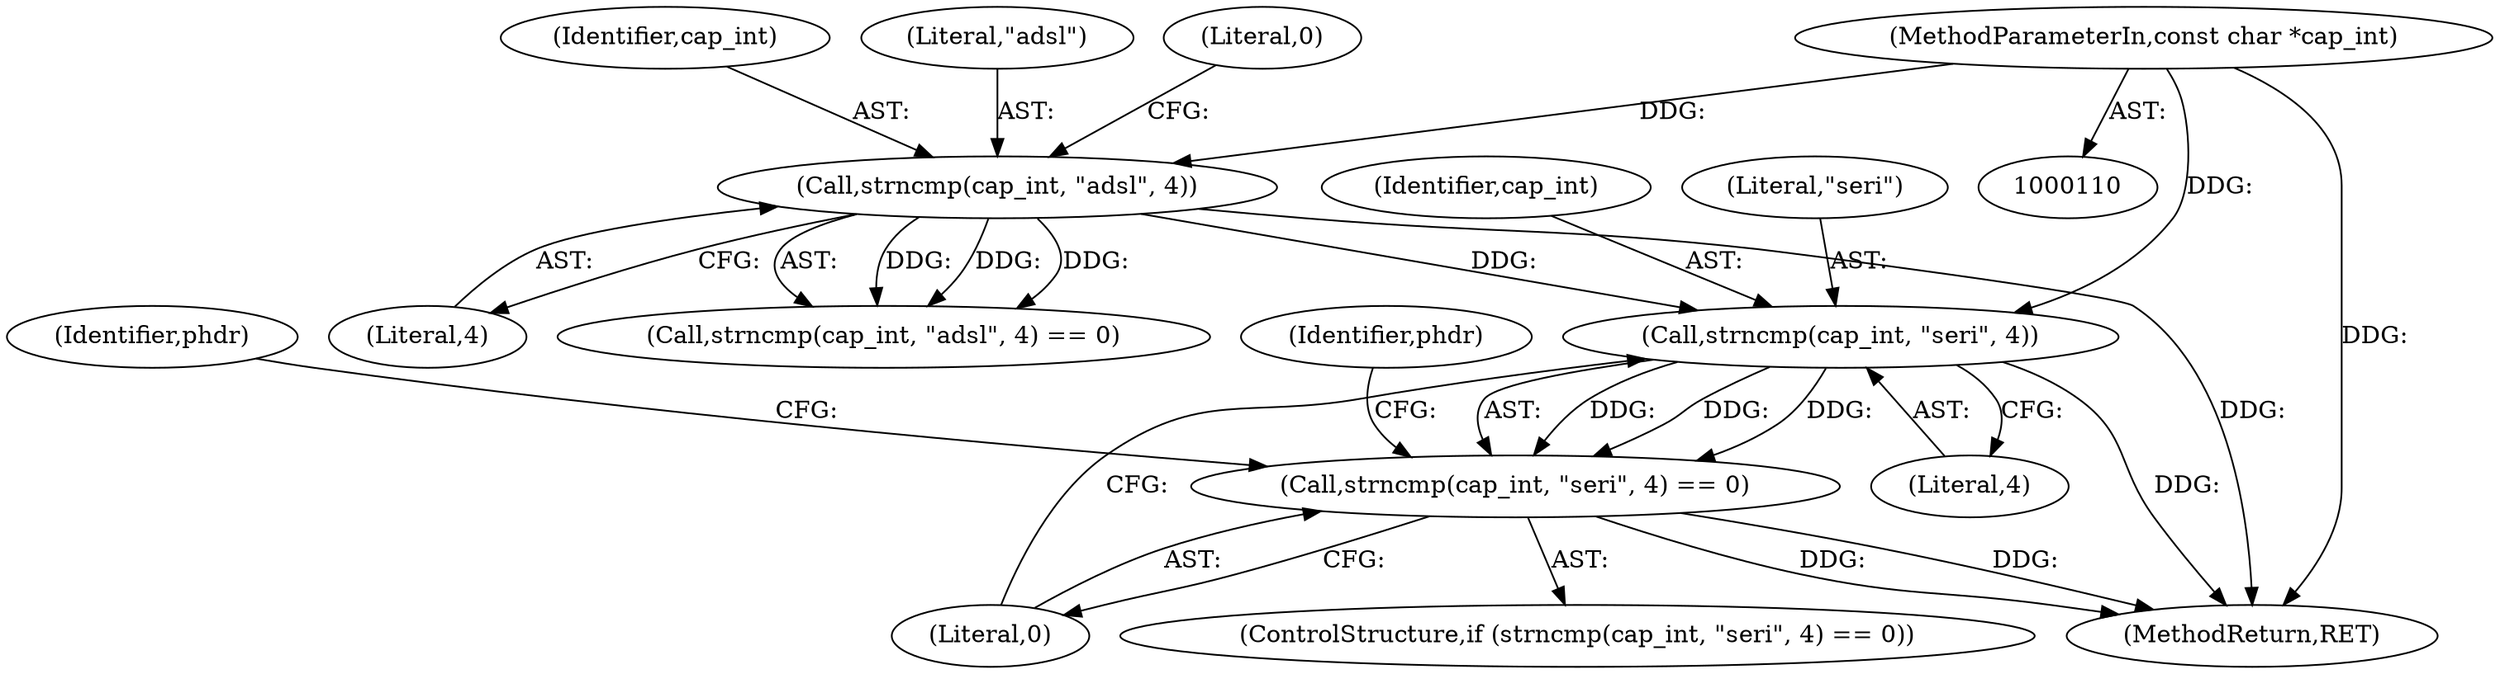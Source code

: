 digraph "0_wireshark_6a140eca7b78b230f1f90a739a32257476513c78_1@pointer" {
"1000297" [label="(Call,strncmp(cap_int, \"seri\", 4))"];
"1000248" [label="(Call,strncmp(cap_int, \"adsl\", 4))"];
"1000113" [label="(MethodParameterIn,const char *cap_int)"];
"1000296" [label="(Call,strncmp(cap_int, \"seri\", 4) == 0)"];
"1000295" [label="(ControlStructure,if (strncmp(cap_int, \"seri\", 4) == 0))"];
"1000298" [label="(Identifier,cap_int)"];
"1000297" [label="(Call,strncmp(cap_int, \"seri\", 4))"];
"1000300" [label="(Literal,4)"];
"1000113" [label="(MethodParameterIn,const char *cap_int)"];
"1000320" [label="(MethodReturn,RET)"];
"1000248" [label="(Call,strncmp(cap_int, \"adsl\", 4))"];
"1000247" [label="(Call,strncmp(cap_int, \"adsl\", 4) == 0)"];
"1000251" [label="(Literal,4)"];
"1000249" [label="(Identifier,cap_int)"];
"1000304" [label="(Identifier,phdr)"];
"1000301" [label="(Literal,0)"];
"1000296" [label="(Call,strncmp(cap_int, \"seri\", 4) == 0)"];
"1000250" [label="(Literal,\"adsl\")"];
"1000310" [label="(Identifier,phdr)"];
"1000252" [label="(Literal,0)"];
"1000299" [label="(Literal,\"seri\")"];
"1000297" -> "1000296"  [label="AST: "];
"1000297" -> "1000300"  [label="CFG: "];
"1000298" -> "1000297"  [label="AST: "];
"1000299" -> "1000297"  [label="AST: "];
"1000300" -> "1000297"  [label="AST: "];
"1000301" -> "1000297"  [label="CFG: "];
"1000297" -> "1000320"  [label="DDG: "];
"1000297" -> "1000296"  [label="DDG: "];
"1000297" -> "1000296"  [label="DDG: "];
"1000297" -> "1000296"  [label="DDG: "];
"1000248" -> "1000297"  [label="DDG: "];
"1000113" -> "1000297"  [label="DDG: "];
"1000248" -> "1000247"  [label="AST: "];
"1000248" -> "1000251"  [label="CFG: "];
"1000249" -> "1000248"  [label="AST: "];
"1000250" -> "1000248"  [label="AST: "];
"1000251" -> "1000248"  [label="AST: "];
"1000252" -> "1000248"  [label="CFG: "];
"1000248" -> "1000320"  [label="DDG: "];
"1000248" -> "1000247"  [label="DDG: "];
"1000248" -> "1000247"  [label="DDG: "];
"1000248" -> "1000247"  [label="DDG: "];
"1000113" -> "1000248"  [label="DDG: "];
"1000113" -> "1000110"  [label="AST: "];
"1000113" -> "1000320"  [label="DDG: "];
"1000296" -> "1000295"  [label="AST: "];
"1000296" -> "1000301"  [label="CFG: "];
"1000301" -> "1000296"  [label="AST: "];
"1000304" -> "1000296"  [label="CFG: "];
"1000310" -> "1000296"  [label="CFG: "];
"1000296" -> "1000320"  [label="DDG: "];
"1000296" -> "1000320"  [label="DDG: "];
}
